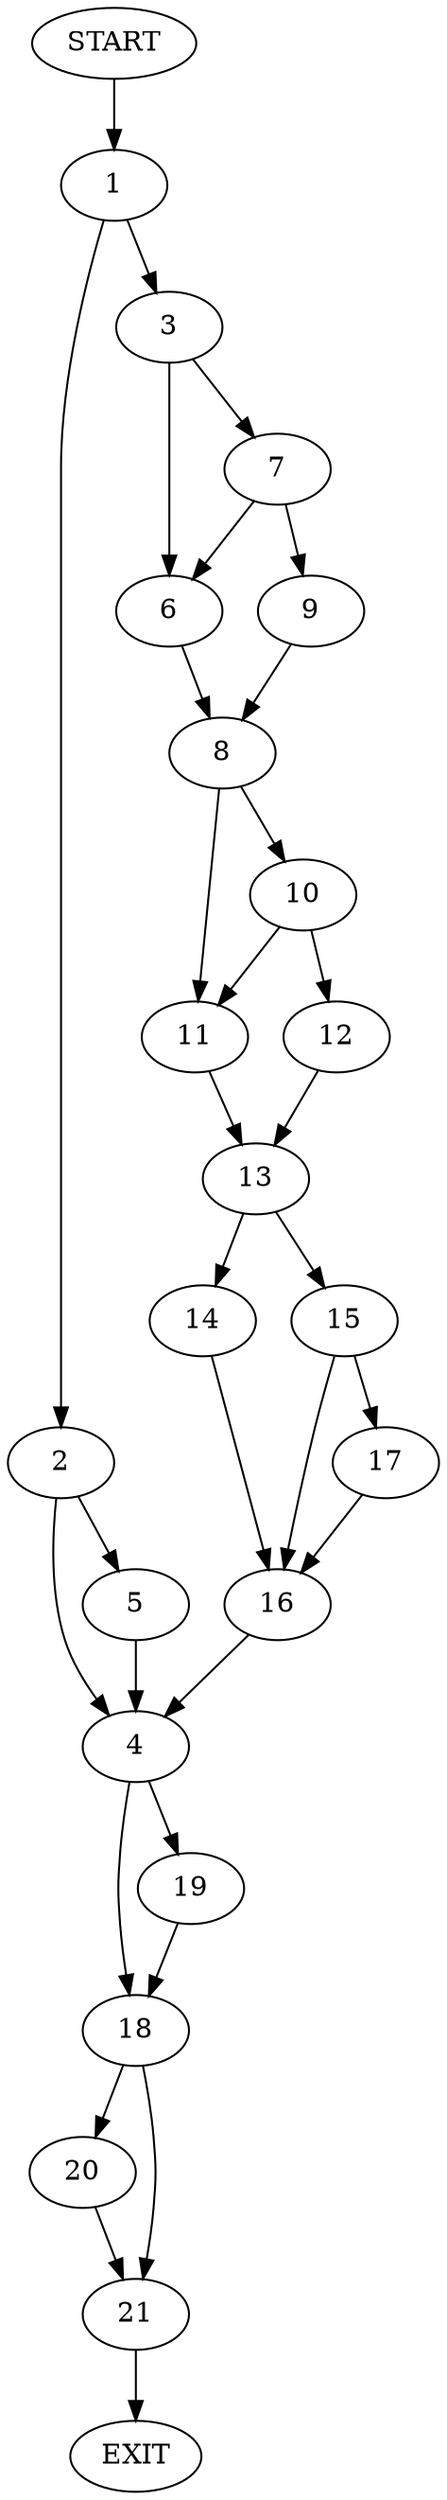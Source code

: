 digraph {
0 [label="START"]
22 [label="EXIT"]
0 -> 1
1 -> 2
1 -> 3
2 -> 4
2 -> 5
3 -> 6
3 -> 7
6 -> 8
7 -> 6
7 -> 9
9 -> 8
8 -> 10
8 -> 11
10 -> 12
10 -> 11
11 -> 13
12 -> 13
13 -> 14
13 -> 15
14 -> 16
15 -> 17
15 -> 16
16 -> 4
17 -> 16
4 -> 18
4 -> 19
5 -> 4
18 -> 20
18 -> 21
19 -> 18
21 -> 22
20 -> 21
}
